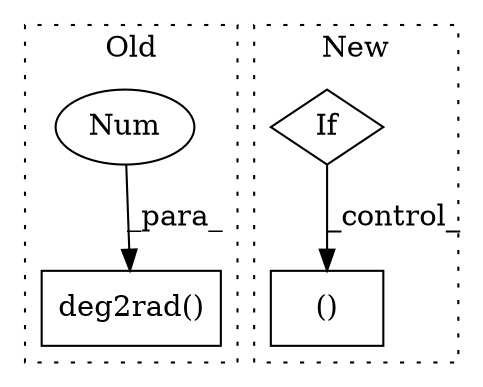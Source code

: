 digraph G {
subgraph cluster0 {
1 [label="deg2rad()" a="75" s="5385,5399" l="11,1" shape="box"];
3 [label="Num" a="76" s="5396" l="3" shape="ellipse"];
label = "Old";
style="dotted";
}
subgraph cluster1 {
2 [label="()" a="54" s="2961" l="14" shape="box"];
4 [label="If" a="96" s="2799" l="3" shape="diamond"];
label = "New";
style="dotted";
}
3 -> 1 [label="_para_"];
4 -> 2 [label="_control_"];
}